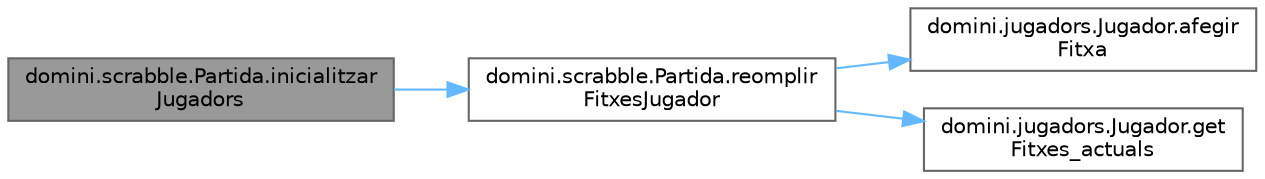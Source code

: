 digraph "domini.scrabble.Partida.inicialitzarJugadors"
{
 // INTERACTIVE_SVG=YES
 // LATEX_PDF_SIZE
  bgcolor="transparent";
  edge [fontname=Helvetica,fontsize=10,labelfontname=Helvetica,labelfontsize=10];
  node [fontname=Helvetica,fontsize=10,shape=box,height=0.2,width=0.4];
  rankdir="LR";
  Node1 [id="Node000001",label="domini.scrabble.Partida.inicialitzar\lJugadors",height=0.2,width=0.4,color="gray40", fillcolor="grey60", style="filled", fontcolor="black",tooltip="Assigna fitxes inicials als jugadors."];
  Node1 -> Node2 [id="edge1_Node000001_Node000002",color="steelblue1",style="solid",tooltip=" "];
  Node2 [id="Node000002",label="domini.scrabble.Partida.reomplir\lFitxesJugador",height=0.2,width=0.4,color="grey40", fillcolor="white", style="filled",URL="$classdomini_1_1scrabble_1_1_partida.html#abaa5693ea1ae1d5b396c3c510f66969b",tooltip="Reomple les fitxes d'un jugador fins al màxim permès."];
  Node2 -> Node3 [id="edge2_Node000002_Node000003",color="steelblue1",style="solid",tooltip=" "];
  Node3 [id="Node000003",label="domini.jugadors.Jugador.afegir\lFitxa",height=0.2,width=0.4,color="grey40", fillcolor="white", style="filled",URL="$classdomini_1_1jugadors_1_1_jugador.html#a28fa4b7dcf1f5eabdc608591e61509ae",tooltip="El jugador afegeix una fitxa a la seva llista de fitxes."];
  Node2 -> Node4 [id="edge3_Node000002_Node000004",color="steelblue1",style="solid",tooltip=" "];
  Node4 [id="Node000004",label="domini.jugadors.Jugador.get\lFitxes_actuals",height=0.2,width=0.4,color="grey40", fillcolor="white", style="filled",URL="$classdomini_1_1jugadors_1_1_jugador.html#acf9520ec234c3f2cc52e1b79b85a008e",tooltip="Retorna la llista amb les fitxes actuals del jugador."];
}
